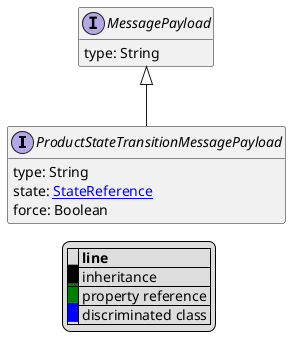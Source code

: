 @startuml

hide empty fields
hide empty methods
legend
|= |= line |
|<back:black>   </back>| inheritance |
|<back:green>   </back>| property reference |
|<back:blue>   </back>| discriminated class |
endlegend
interface ProductStateTransitionMessagePayload [[ProductStateTransitionMessagePayload.svg]] extends MessagePayload {
    type: String
    state: [[StateReference.svg StateReference]]
    force: Boolean
}
interface MessagePayload [[MessagePayload.svg]]  {
    type: String
}





@enduml
